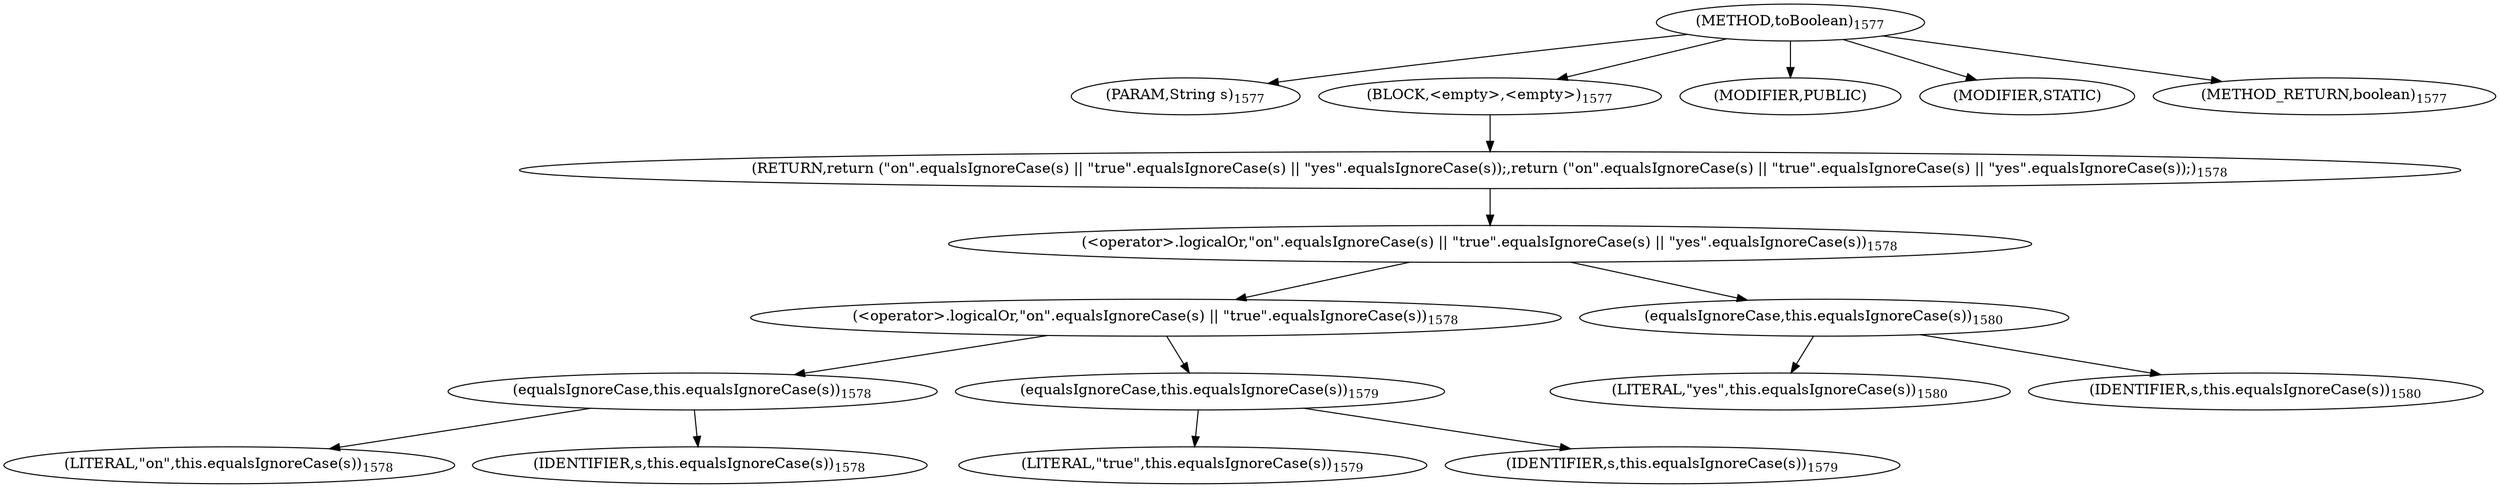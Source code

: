 digraph "toBoolean" {  
"2328" [label = <(METHOD,toBoolean)<SUB>1577</SUB>> ]
"2329" [label = <(PARAM,String s)<SUB>1577</SUB>> ]
"2330" [label = <(BLOCK,&lt;empty&gt;,&lt;empty&gt;)<SUB>1577</SUB>> ]
"2331" [label = <(RETURN,return (&quot;on&quot;.equalsIgnoreCase(s) || &quot;true&quot;.equalsIgnoreCase(s) || &quot;yes&quot;.equalsIgnoreCase(s));,return (&quot;on&quot;.equalsIgnoreCase(s) || &quot;true&quot;.equalsIgnoreCase(s) || &quot;yes&quot;.equalsIgnoreCase(s));)<SUB>1578</SUB>> ]
"2332" [label = <(&lt;operator&gt;.logicalOr,&quot;on&quot;.equalsIgnoreCase(s) || &quot;true&quot;.equalsIgnoreCase(s) || &quot;yes&quot;.equalsIgnoreCase(s))<SUB>1578</SUB>> ]
"2333" [label = <(&lt;operator&gt;.logicalOr,&quot;on&quot;.equalsIgnoreCase(s) || &quot;true&quot;.equalsIgnoreCase(s))<SUB>1578</SUB>> ]
"2334" [label = <(equalsIgnoreCase,this.equalsIgnoreCase(s))<SUB>1578</SUB>> ]
"2335" [label = <(LITERAL,&quot;on&quot;,this.equalsIgnoreCase(s))<SUB>1578</SUB>> ]
"2336" [label = <(IDENTIFIER,s,this.equalsIgnoreCase(s))<SUB>1578</SUB>> ]
"2337" [label = <(equalsIgnoreCase,this.equalsIgnoreCase(s))<SUB>1579</SUB>> ]
"2338" [label = <(LITERAL,&quot;true&quot;,this.equalsIgnoreCase(s))<SUB>1579</SUB>> ]
"2339" [label = <(IDENTIFIER,s,this.equalsIgnoreCase(s))<SUB>1579</SUB>> ]
"2340" [label = <(equalsIgnoreCase,this.equalsIgnoreCase(s))<SUB>1580</SUB>> ]
"2341" [label = <(LITERAL,&quot;yes&quot;,this.equalsIgnoreCase(s))<SUB>1580</SUB>> ]
"2342" [label = <(IDENTIFIER,s,this.equalsIgnoreCase(s))<SUB>1580</SUB>> ]
"2343" [label = <(MODIFIER,PUBLIC)> ]
"2344" [label = <(MODIFIER,STATIC)> ]
"2345" [label = <(METHOD_RETURN,boolean)<SUB>1577</SUB>> ]
  "2328" -> "2329" 
  "2328" -> "2330" 
  "2328" -> "2343" 
  "2328" -> "2344" 
  "2328" -> "2345" 
  "2330" -> "2331" 
  "2331" -> "2332" 
  "2332" -> "2333" 
  "2332" -> "2340" 
  "2333" -> "2334" 
  "2333" -> "2337" 
  "2334" -> "2335" 
  "2334" -> "2336" 
  "2337" -> "2338" 
  "2337" -> "2339" 
  "2340" -> "2341" 
  "2340" -> "2342" 
}

